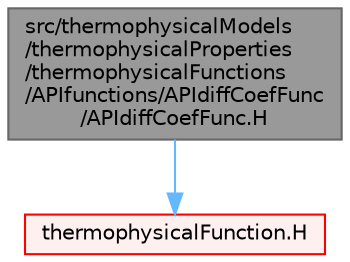 digraph "src/thermophysicalModels/thermophysicalProperties/thermophysicalFunctions/APIfunctions/APIdiffCoefFunc/APIdiffCoefFunc.H"
{
 // LATEX_PDF_SIZE
  bgcolor="transparent";
  edge [fontname=Helvetica,fontsize=10,labelfontname=Helvetica,labelfontsize=10];
  node [fontname=Helvetica,fontsize=10,shape=box,height=0.2,width=0.4];
  Node1 [id="Node000001",label="src/thermophysicalModels\l/thermophysicalProperties\l/thermophysicalFunctions\l/APIfunctions/APIdiffCoefFunc\l/APIdiffCoefFunc.H",height=0.2,width=0.4,color="gray40", fillcolor="grey60", style="filled", fontcolor="black",tooltip=" "];
  Node1 -> Node2 [id="edge1_Node000001_Node000002",color="steelblue1",style="solid",tooltip=" "];
  Node2 [id="Node000002",label="thermophysicalFunction.H",height=0.2,width=0.4,color="red", fillcolor="#FFF0F0", style="filled",URL="$thermophysicalFunction_8H.html",tooltip=" "];
}
